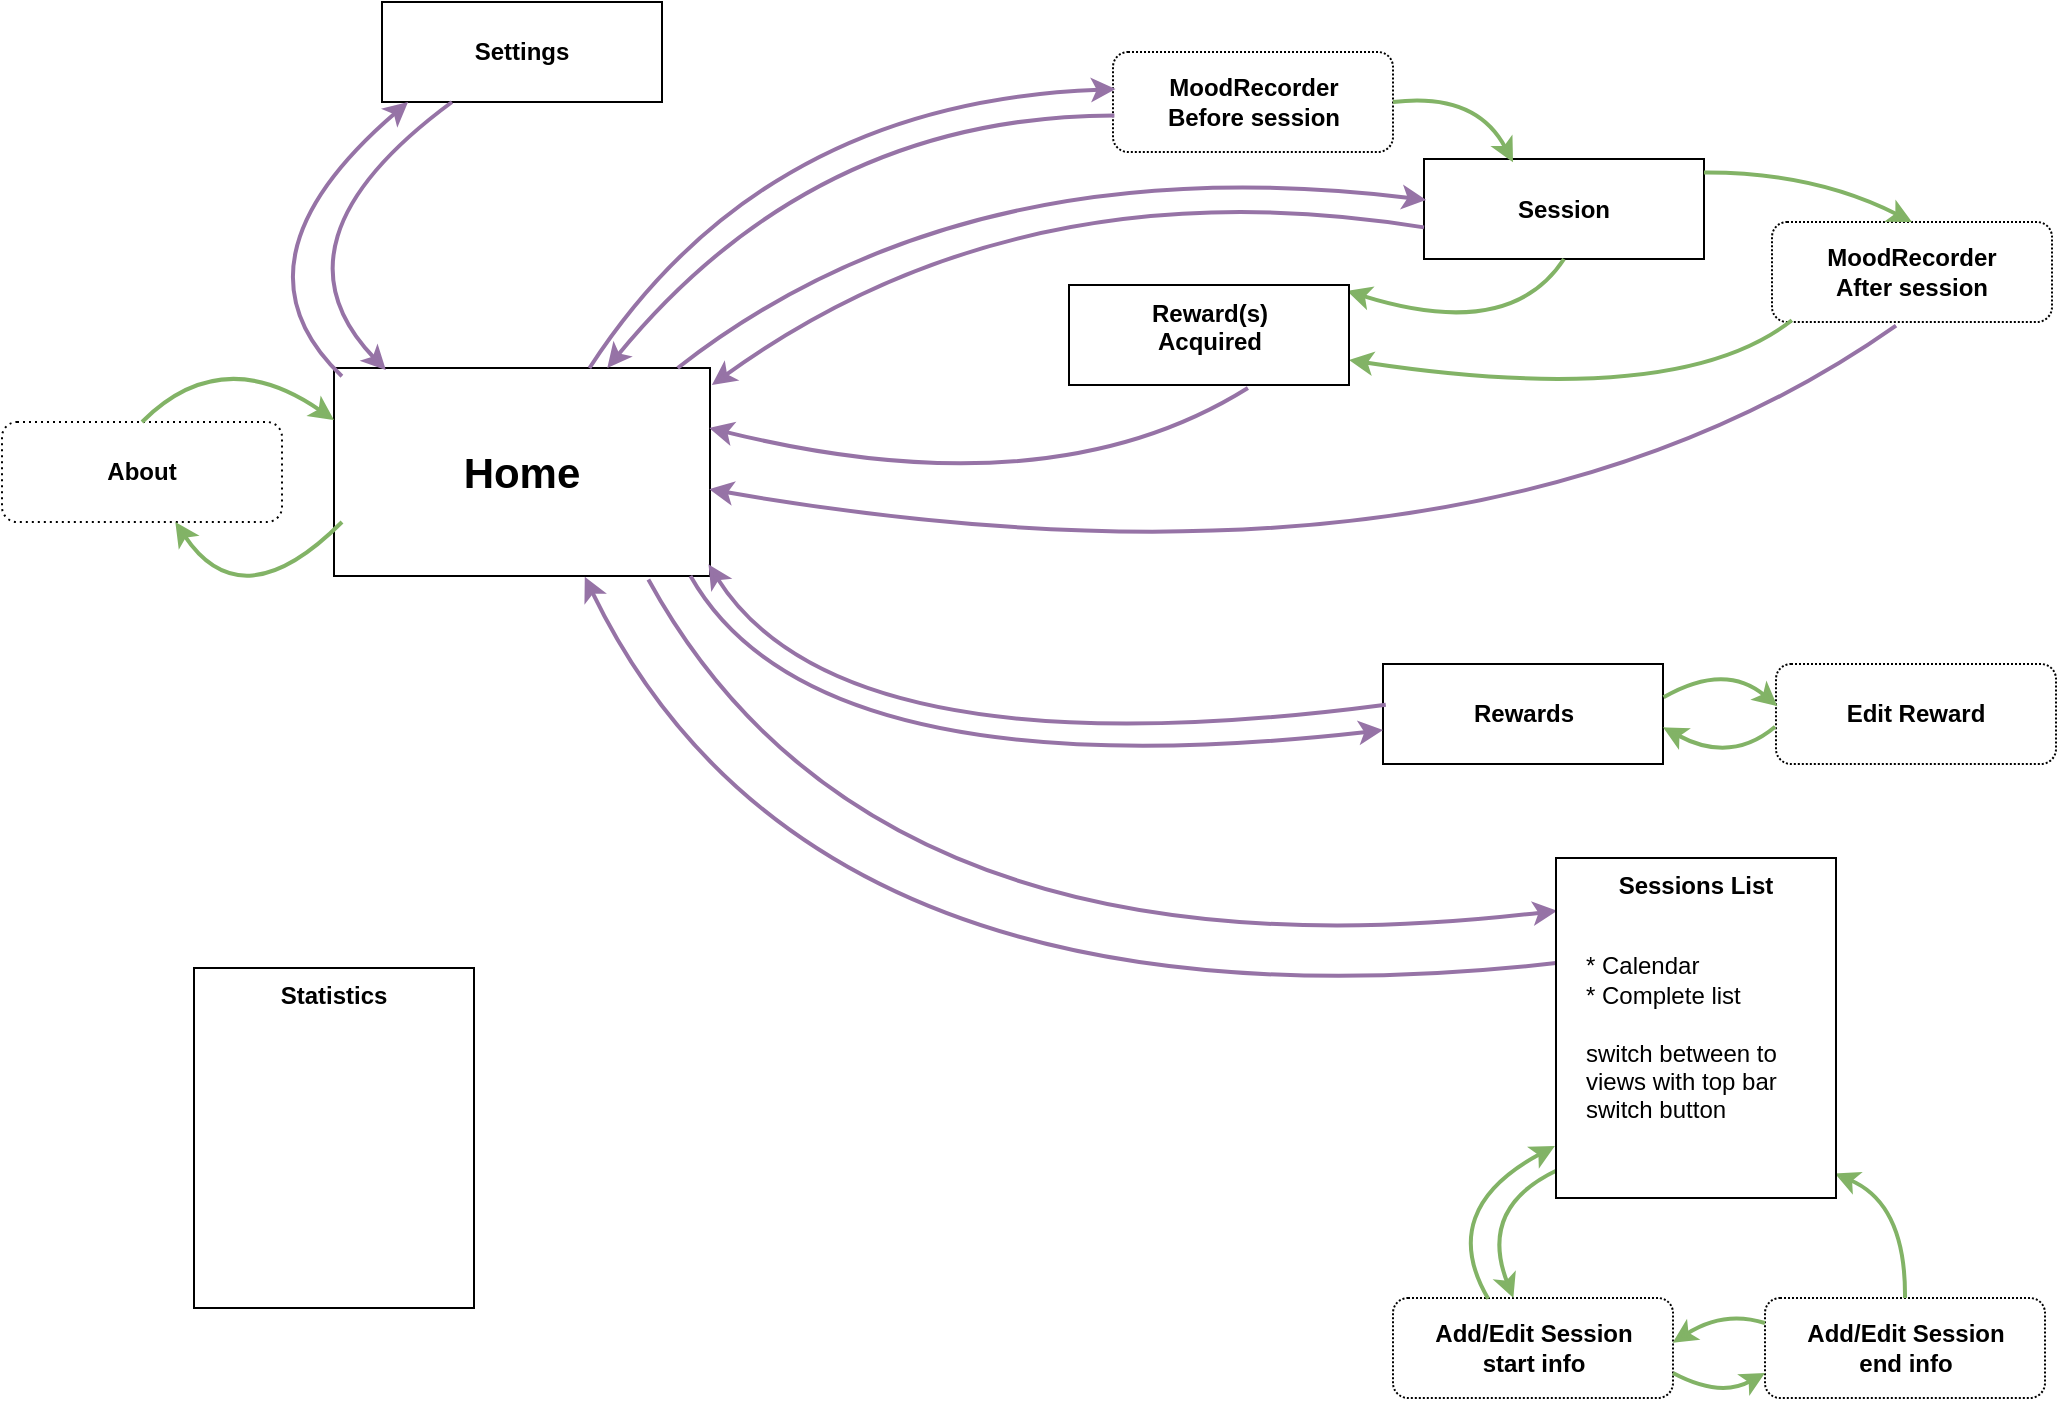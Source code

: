 <mxfile pages="1" version="11.1.4" type="device"><diagram id="JEBSKjdG1DipO0XfvzZa" name="Page-1"><mxGraphModel dx="1422" dy="824" grid="0" gridSize="10" guides="1" tooltips="1" connect="1" arrows="1" fold="1" page="1" pageScale="1" pageWidth="1169" pageHeight="827" math="0" shadow="0"><root><mxCell id="0"/><mxCell id="1" parent="0"/><mxCell id="z2kz1x9MouINHHOfCDH--3" value="Home" style="shape=ext;double=0;rounded=0;whiteSpace=wrap;html=1;verticalAlign=middle;fontStyle=1;fontSize=21;" parent="1" vertex="1"><mxGeometry x="186" y="229" width="188" height="104" as="geometry"/></mxCell><mxCell id="z2kz1x9MouINHHOfCDH--4" value="Settings" style="shape=ext;double=0;rounded=0;whiteSpace=wrap;html=1;verticalAlign=middle;fontStyle=1" parent="1" vertex="1"><mxGeometry x="210" y="46" width="140" height="50" as="geometry"/></mxCell><mxCell id="z2kz1x9MouINHHOfCDH--5" value="Session" style="shape=ext;double=0;rounded=0;whiteSpace=wrap;html=1;verticalAlign=middle;fontStyle=1" parent="1" vertex="1"><mxGeometry x="731" y="124.5" width="140" height="50" as="geometry"/></mxCell><mxCell id="z2kz1x9MouINHHOfCDH--7" value="" style="endArrow=classic;html=1;strokeWidth=2;fontColor=#82B366;curved=1;exitX=0.021;exitY=0.04;exitDx=0;exitDy=0;entryX=0.093;entryY=1;entryDx=0;entryDy=0;entryPerimeter=0;fillColor=#e1d5e7;strokeColor=#9673a6;exitPerimeter=0;verticalAlign=middle;" parent="1" source="z2kz1x9MouINHHOfCDH--3" target="z2kz1x9MouINHHOfCDH--4" edge="1"><mxGeometry width="50" height="50" relative="1" as="geometry"><mxPoint x="427" y="792" as="sourcePoint"/><mxPoint x="473.3" y="795.4" as="targetPoint"/><Array as="points"><mxPoint x="130" y="176"/></Array></mxGeometry></mxCell><mxCell id="z2kz1x9MouINHHOfCDH--8" value="MoodRecorder&lt;br&gt;Before session" style="shape=ext;double=0;rounded=1;whiteSpace=wrap;html=1;verticalAlign=middle;fontStyle=1;dashed=1;dashPattern=1 1;" parent="1" vertex="1"><mxGeometry x="575.5" y="71" width="140" height="50" as="geometry"/></mxCell><mxCell id="z2kz1x9MouINHHOfCDH--9" value="MoodRecorder&lt;br&gt;After session" style="shape=ext;double=0;rounded=1;whiteSpace=wrap;html=1;verticalAlign=middle;fontStyle=1;dashed=1;dashPattern=1 1;" parent="1" vertex="1"><mxGeometry x="905" y="156" width="140" height="50" as="geometry"/></mxCell><mxCell id="z2kz1x9MouINHHOfCDH--10" value="" style="endArrow=classic;html=1;strokeWidth=2;fontColor=#82B366;curved=1;exitX=1;exitY=0.5;exitDx=0;exitDy=0;fillColor=#d5e8d4;strokeColor=#82b366;verticalAlign=middle;entryX=0.318;entryY=0.033;entryDx=0;entryDy=0;entryPerimeter=0;" parent="1" source="z2kz1x9MouINHHOfCDH--8" target="z2kz1x9MouINHHOfCDH--5" edge="1"><mxGeometry width="50" height="50" relative="1" as="geometry"><mxPoint x="289" y="347" as="sourcePoint"/><mxPoint x="874" y="131" as="targetPoint"/><Array as="points"><mxPoint x="757" y="91"/></Array></mxGeometry></mxCell><mxCell id="z2kz1x9MouINHHOfCDH--11" value="" style="endArrow=classic;html=1;strokeWidth=2;fontColor=#82B366;curved=1;exitX=1;exitY=0.136;exitDx=0;exitDy=0;entryX=0.5;entryY=0;entryDx=0;entryDy=0;fillColor=#d5e8d4;strokeColor=#82b366;verticalAlign=middle;exitPerimeter=0;" parent="1" source="z2kz1x9MouINHHOfCDH--5" target="z2kz1x9MouINHHOfCDH--9" edge="1"><mxGeometry width="50" height="50" relative="1" as="geometry"><mxPoint x="289" y="347" as="sourcePoint"/><mxPoint x="335.3" y="350.4" as="targetPoint"/><Array as="points"><mxPoint x="926" y="131"/></Array></mxGeometry></mxCell><mxCell id="z2kz1x9MouINHHOfCDH--12" value="" style="endArrow=classic;html=1;strokeWidth=2;fontColor=#82B366;curved=1;entryX=0.009;entryY=0.371;entryDx=0;entryDy=0;entryPerimeter=0;fillColor=#e1d5e7;strokeColor=#9673a6;verticalAlign=middle;" parent="1" source="z2kz1x9MouINHHOfCDH--3" target="z2kz1x9MouINHHOfCDH--8" edge="1"><mxGeometry width="50" height="50" relative="1" as="geometry"><mxPoint x="240" y="787" as="sourcePoint"/><mxPoint x="286.3" y="790.4" as="targetPoint"/><Array as="points"><mxPoint x="400" y="96"/></Array></mxGeometry></mxCell><mxCell id="z2kz1x9MouINHHOfCDH--13" value="" style="endArrow=classic;html=1;strokeWidth=2;fontColor=#82B366;curved=1;entryX=0.008;entryY=0.41;entryDx=0;entryDy=0;fillColor=#e1d5e7;strokeColor=#9673a6;exitX=0.914;exitY=0;exitDx=0;exitDy=0;verticalAlign=middle;exitPerimeter=0;entryPerimeter=0;" parent="1" source="z2kz1x9MouINHHOfCDH--3" target="z2kz1x9MouINHHOfCDH--5" edge="1"><mxGeometry width="50" height="50" relative="1" as="geometry"><mxPoint x="337" y="423.05" as="sourcePoint"/><mxPoint x="497.98" y="421.93" as="targetPoint"/><Array as="points"><mxPoint x="501" y="117"/></Array></mxGeometry></mxCell><mxCell id="z2kz1x9MouINHHOfCDH--14" value="" style="endArrow=classic;html=1;strokeWidth=2;fontColor=#82B366;curved=1;exitX=0.5;exitY=1;exitDx=0;exitDy=0;fillColor=#d5e8d4;strokeColor=#82b366;entryX=0.993;entryY=0.06;entryDx=0;entryDy=0;entryPerimeter=0;verticalAlign=middle;" parent="1" source="z2kz1x9MouINHHOfCDH--5" target="z2kz1x9MouINHHOfCDH--16" edge="1"><mxGeometry width="50" height="50" relative="1" as="geometry"><mxPoint x="269" y="537" as="sourcePoint"/><mxPoint x="759" y="696" as="targetPoint"/><Array as="points"><mxPoint x="774" y="216"/></Array></mxGeometry></mxCell><mxCell id="z2kz1x9MouINHHOfCDH--15" value="" style="endArrow=classic;html=1;strokeWidth=2;fontColor=#82B366;curved=1;exitX=0.071;exitY=0.982;exitDx=0;exitDy=0;fillColor=#d5e8d4;strokeColor=#82b366;entryX=1;entryY=0.75;entryDx=0;entryDy=0;exitPerimeter=0;" parent="1" source="z2kz1x9MouINHHOfCDH--9" target="z2kz1x9MouINHHOfCDH--16" edge="1"><mxGeometry width="50" height="50" relative="1" as="geometry"><mxPoint x="269" y="587" as="sourcePoint"/><mxPoint x="579" y="676" as="targetPoint"/><Array as="points"><mxPoint x="858" y="250"/></Array></mxGeometry></mxCell><mxCell id="z2kz1x9MouINHHOfCDH--16" value="Reward(s)&lt;br&gt;Acquired" style="shape=ext;double=0;rounded=0;whiteSpace=wrap;html=1;verticalAlign=top;fontStyle=1" parent="1" vertex="1"><mxGeometry x="553.5" y="187.5" width="140" height="50" as="geometry"/></mxCell><mxCell id="z2kz1x9MouINHHOfCDH--17" value="" style="endArrow=classic;html=1;strokeWidth=2;fontColor=#82B366;curved=1;exitX=0.443;exitY=1.036;exitDx=0;exitDy=0;fillColor=#e1d5e7;strokeColor=#9673a6;exitPerimeter=0;entryX=0.998;entryY=0.583;entryDx=0;entryDy=0;entryPerimeter=0;" parent="1" source="z2kz1x9MouINHHOfCDH--9" target="z2kz1x9MouINHHOfCDH--3" edge="1"><mxGeometry width="50" height="50" relative="1" as="geometry"><mxPoint x="187" y="1092" as="sourcePoint"/><mxPoint x="233.3" y="1095.4" as="targetPoint"/><Array as="points"><mxPoint x="757" y="356"/></Array></mxGeometry></mxCell><mxCell id="z2kz1x9MouINHHOfCDH--18" value="" style="endArrow=classic;html=1;strokeWidth=2;fontColor=#82B366;curved=1;entryX=1.005;entryY=0.082;entryDx=0;entryDy=0;fillColor=#e1d5e7;strokeColor=#9673a6;entryPerimeter=0;exitX=0;exitY=0.684;exitDx=0;exitDy=0;exitPerimeter=0;" parent="1" source="z2kz1x9MouINHHOfCDH--5" target="z2kz1x9MouINHHOfCDH--3" edge="1"><mxGeometry width="50" height="50" relative="1" as="geometry"><mxPoint x="760" y="346" as="sourcePoint"/><mxPoint x="233.3" y="1095.4" as="targetPoint"/><Array as="points"><mxPoint x="529" y="126"/></Array></mxGeometry></mxCell><mxCell id="z2kz1x9MouINHHOfCDH--19" value="" style="endArrow=classic;html=1;strokeWidth=2;fontColor=#82B366;curved=1;fillColor=#e1d5e7;strokeColor=#9673a6;verticalAlign=middle;entryX=0.998;entryY=0.288;entryDx=0;entryDy=0;entryPerimeter=0;exitX=0.639;exitY=1.03;exitDx=0;exitDy=0;exitPerimeter=0;" parent="1" source="z2kz1x9MouINHHOfCDH--16" target="z2kz1x9MouINHHOfCDH--3" edge="1"><mxGeometry width="50" height="50" relative="1" as="geometry"><mxPoint x="580" y="238" as="sourcePoint"/><mxPoint x="233.3" y="1095.4" as="targetPoint"/><Array as="points"><mxPoint x="544" y="301"/></Array></mxGeometry></mxCell><mxCell id="z2kz1x9MouINHHOfCDH--20" value="Rewards" style="shape=ext;double=0;rounded=0;whiteSpace=wrap;html=1;verticalAlign=middle;fontStyle=1" parent="1" vertex="1"><mxGeometry x="710.5" y="377" width="140" height="50" as="geometry"/></mxCell><mxCell id="z2kz1x9MouINHHOfCDH--21" value="" style="endArrow=classic;html=1;strokeWidth=2;fontColor=#82B366;curved=1;fillColor=#e1d5e7;strokeColor=#9673a6;exitX=0.948;exitY=1;exitDx=0;exitDy=0;exitPerimeter=0;entryX=0;entryY=0.661;entryDx=0;entryDy=0;entryPerimeter=0;" parent="1" source="z2kz1x9MouINHHOfCDH--3" target="z2kz1x9MouINHHOfCDH--20" edge="1"><mxGeometry width="50" height="50" relative="1" as="geometry"><mxPoint x="187" y="612" as="sourcePoint"/><mxPoint x="233.3" y="615.4" as="targetPoint"/><Array as="points"><mxPoint x="426" y="442"/></Array></mxGeometry></mxCell><mxCell id="z2kz1x9MouINHHOfCDH--22" value="" style="endArrow=classic;html=1;strokeWidth=2;fontColor=#82B366;curved=1;exitX=0.01;exitY=0.407;exitDx=0;exitDy=0;fillColor=#e1d5e7;strokeColor=#9673a6;entryX=0.996;entryY=0.944;entryDx=0;entryDy=0;entryPerimeter=0;exitPerimeter=0;" parent="1" source="z2kz1x9MouINHHOfCDH--20" target="z2kz1x9MouINHHOfCDH--3" edge="1"><mxGeometry width="50" height="50" relative="1" as="geometry"><mxPoint x="187" y="652" as="sourcePoint"/><mxPoint x="233.3" y="655.4" as="targetPoint"/><Array as="points"><mxPoint x="440" y="433"/></Array></mxGeometry></mxCell><mxCell id="z2kz1x9MouINHHOfCDH--24" value="Add/Edit Session&lt;br&gt;start info" style="shape=ext;double=0;rounded=1;whiteSpace=wrap;html=1;verticalAlign=middle;fontStyle=1;dashed=1;dashPattern=1 1;" parent="1" vertex="1"><mxGeometry x="715.5" y="694" width="140" height="50" as="geometry"/></mxCell><mxCell id="z2kz1x9MouINHHOfCDH--25" value="Add/Edit Session&lt;br&gt;end info" style="shape=ext;double=0;rounded=1;whiteSpace=wrap;html=1;verticalAlign=middle;fontStyle=1;dashed=1;dashPattern=1 1;" parent="1" vertex="1"><mxGeometry x="901.5" y="694" width="140" height="50" as="geometry"/></mxCell><mxCell id="z2kz1x9MouINHHOfCDH--26" value="" style="endArrow=classic;html=1;strokeWidth=2;fontColor=#82B366;curved=1;fillColor=#d5e8d4;strokeColor=#82b366;exitX=1;exitY=0.75;exitDx=0;exitDy=0;entryX=0;entryY=0.75;entryDx=0;entryDy=0;" parent="1" source="z2kz1x9MouINHHOfCDH--24" target="z2kz1x9MouINHHOfCDH--25" edge="1"><mxGeometry width="50" height="50" relative="1" as="geometry"><mxPoint x="976.5" y="604" as="sourcePoint"/><mxPoint x="925" y="694" as="targetPoint"/><Array as="points"><mxPoint x="879" y="744"/></Array></mxGeometry></mxCell><mxCell id="z2kz1x9MouINHHOfCDH--27" value="" style="endArrow=classic;html=1;strokeWidth=2;fontColor=#82B366;curved=1;exitX=0.5;exitY=0;exitDx=0;exitDy=0;entryX=0.996;entryY=0.928;entryDx=0;entryDy=0;fillColor=#d5e8d4;strokeColor=#82b366;entryPerimeter=0;" parent="1" source="z2kz1x9MouINHHOfCDH--25" target="z2kz1x9MouINHHOfCDH--23" edge="1"><mxGeometry width="50" height="50" relative="1" as="geometry"><mxPoint x="503" y="515" as="sourcePoint"/><mxPoint x="549.3" y="518.4" as="targetPoint"/><Array as="points"><mxPoint x="972" y="647"/></Array></mxGeometry></mxCell><mxCell id="z2kz1x9MouINHHOfCDH--28" value="" style="endArrow=classic;html=1;strokeWidth=2;fontColor=#82B366;curved=1;exitX=0.002;exitY=0.919;exitDx=0;exitDy=0;exitPerimeter=0;fillColor=#d5e8d4;strokeColor=#82b366;" parent="1" source="z2kz1x9MouINHHOfCDH--23" target="z2kz1x9MouINHHOfCDH--24" edge="1"><mxGeometry width="50" height="50" relative="1" as="geometry"><mxPoint x="573" y="725" as="sourcePoint"/><mxPoint x="619.3" y="728.4" as="targetPoint"/><Array as="points"><mxPoint x="758" y="649"/></Array></mxGeometry></mxCell><mxCell id="z2kz1x9MouINHHOfCDH--29" value="" style="endArrow=classic;html=1;strokeWidth=2;fontColor=#82B366;curved=1;entryX=-0.004;entryY=0.847;entryDx=0;entryDy=0;fillColor=#d5e8d4;strokeColor=#82b366;exitX=0.34;exitY=0.007;exitDx=0;exitDy=0;exitPerimeter=0;entryPerimeter=0;" parent="1" source="z2kz1x9MouINHHOfCDH--24" target="z2kz1x9MouINHHOfCDH--23" edge="1"><mxGeometry width="50" height="50" relative="1" as="geometry"><mxPoint x="569.5" y="685" as="sourcePoint"/><mxPoint x="615.8" y="688.4" as="targetPoint"/><Array as="points"><mxPoint x="737" y="650"/></Array></mxGeometry></mxCell><mxCell id="z2kz1x9MouINHHOfCDH--30" value="" style="endArrow=classic;html=1;strokeWidth=2;fontColor=#82B366;curved=1;exitX=0.836;exitY=1.017;exitDx=0;exitDy=0;entryX=0.004;entryY=0.155;entryDx=0;entryDy=0;fillColor=#e1d5e7;strokeColor=#9673a6;exitPerimeter=0;entryPerimeter=0;" parent="1" source="z2kz1x9MouINHHOfCDH--3" target="z2kz1x9MouINHHOfCDH--23" edge="1"><mxGeometry width="50" height="50" relative="1" as="geometry"><mxPoint x="170" y="697" as="sourcePoint"/><mxPoint x="216.3" y="700.4" as="targetPoint"/><Array as="points"><mxPoint x="456" y="541"/></Array></mxGeometry></mxCell><mxCell id="z2kz1x9MouINHHOfCDH--31" value="" style="endArrow=classic;html=1;strokeWidth=2;fontColor=#82B366;curved=1;exitX=0;exitY=0.309;exitDx=0;exitDy=0;fillColor=#e1d5e7;strokeColor=#9673a6;entryX=0.667;entryY=1.004;entryDx=0;entryDy=0;entryPerimeter=0;exitPerimeter=0;" parent="1" source="z2kz1x9MouINHHOfCDH--23" edge="1" target="z2kz1x9MouINHHOfCDH--3"><mxGeometry width="50" height="50" relative="1" as="geometry"><mxPoint x="170" y="697" as="sourcePoint"/><mxPoint x="183" y="327" as="targetPoint"/><Array as="points"><mxPoint x="425" y="568"/></Array></mxGeometry></mxCell><mxCell id="z2kz1x9MouINHHOfCDH--33" value="About" style="shape=ext;double=0;rounded=1;whiteSpace=wrap;html=1;verticalAlign=middle;fontStyle=1;perimeterSpacing=0;dashed=1;dashPattern=1 2;fillColor=#ffffff;" parent="1" vertex="1"><mxGeometry x="20" y="256" width="140" height="50" as="geometry"/></mxCell><mxCell id="z2kz1x9MouINHHOfCDH--34" value="" style="endArrow=classic;html=1;strokeWidth=2;fontColor=#82B366;curved=1;fillColor=#d5e8d4;strokeColor=#82b366;verticalAlign=middle;" parent="1" target="z2kz1x9MouINHHOfCDH--33" edge="1"><mxGeometry width="50" height="50" relative="1" as="geometry"><mxPoint x="190" y="306" as="sourcePoint"/><mxPoint x="483.3" y="805.4" as="targetPoint"/><Array as="points"><mxPoint x="140" y="356"/></Array></mxGeometry></mxCell><mxCell id="z2kz1x9MouINHHOfCDH--35" value="" style="endArrow=classic;html=1;strokeWidth=2;fontColor=#82B366;curved=1;exitX=0.005;exitY=0.634;exitDx=0;exitDy=0;fillColor=#e1d5e7;strokeColor=#9673a6;exitPerimeter=0;" parent="1" source="z2kz1x9MouINHHOfCDH--8" target="z2kz1x9MouINHHOfCDH--3" edge="1"><mxGeometry width="50" height="50" relative="1" as="geometry"><mxPoint x="170" y="867" as="sourcePoint"/><mxPoint x="216.3" y="870.4" as="targetPoint"/><Array as="points"><mxPoint x="426" y="103"/></Array></mxGeometry></mxCell><mxCell id="z2kz1x9MouINHHOfCDH--36" value="" style="endArrow=classic;html=1;strokeWidth=2;fontColor=#82B366;curved=1;entryX=0.138;entryY=0.01;entryDx=0;entryDy=0;fillColor=#e1d5e7;strokeColor=#9673a6;exitX=0.25;exitY=1;exitDx=0;exitDy=0;entryPerimeter=0;" parent="1" source="z2kz1x9MouINHHOfCDH--4" target="z2kz1x9MouINHHOfCDH--3" edge="1"><mxGeometry width="50" height="50" relative="1" as="geometry"><mxPoint x="150" y="867" as="sourcePoint"/><mxPoint x="196.3" y="870.4" as="targetPoint"/><Array as="points"><mxPoint x="150" y="166"/></Array></mxGeometry></mxCell><mxCell id="z2kz1x9MouINHHOfCDH--37" value="" style="endArrow=classic;html=1;strokeWidth=2;fontColor=#82B366;curved=1;exitX=0.5;exitY=0;exitDx=0;exitDy=0;entryX=0;entryY=0.25;entryDx=0;entryDy=0;fillColor=#d5e8d4;strokeColor=#82b366;" parent="1" source="z2kz1x9MouINHHOfCDH--33" target="z2kz1x9MouINHHOfCDH--3" edge="1"><mxGeometry width="50" height="50" relative="1" as="geometry"><mxPoint x="150" y="867" as="sourcePoint"/><mxPoint x="196.3" y="870.4" as="targetPoint"/><Array as="points"><mxPoint x="130" y="216"/></Array></mxGeometry></mxCell><mxCell id="z2kz1x9MouINHHOfCDH--38" value="Edit Reward" style="shape=ext;double=0;rounded=1;whiteSpace=wrap;html=1;verticalAlign=middle;fontStyle=1;dashed=1;dashPattern=1 1;" parent="1" vertex="1"><mxGeometry x="907" y="377" width="140" height="50" as="geometry"/></mxCell><mxCell id="z2kz1x9MouINHHOfCDH--39" value="" style="endArrow=classic;html=1;strokeWidth=2;fontColor=#82B366;curved=1;exitX=1.002;exitY=0.333;exitDx=0;exitDy=0;exitPerimeter=0;entryX=0.005;entryY=0.422;entryDx=0;entryDy=0;entryPerimeter=0;fillColor=#d5e8d4;strokeColor=#82b366;" parent="1" source="z2kz1x9MouINHHOfCDH--20" target="z2kz1x9MouINHHOfCDH--38" edge="1"><mxGeometry width="50" height="50" relative="1" as="geometry"><mxPoint x="272.5" y="1303" as="sourcePoint"/><mxPoint x="318.8" y="1306.4" as="targetPoint"/><Array as="points"><mxPoint x="881.5" y="376"/></Array></mxGeometry></mxCell><mxCell id="z2kz1x9MouINHHOfCDH--40" value="" style="endArrow=classic;html=1;strokeWidth=2;fontColor=#82B366;curved=1;exitX=-0.003;exitY=0.628;exitDx=0;exitDy=0;exitPerimeter=0;entryX=1;entryY=0.633;entryDx=0;entryDy=0;entryPerimeter=0;fillColor=#d5e8d4;strokeColor=#82b366;" parent="1" source="z2kz1x9MouINHHOfCDH--38" target="z2kz1x9MouINHHOfCDH--20" edge="1"><mxGeometry width="50" height="50" relative="1" as="geometry"><mxPoint x="998.52" y="635" as="sourcePoint"/><mxPoint x="1140.48" y="637" as="targetPoint"/><Array as="points"><mxPoint x="884.5" y="427"/></Array></mxGeometry></mxCell><mxCell id="z2kz1x9MouINHHOfCDH--42" value="" style="group" parent="1" vertex="1" connectable="0"><mxGeometry x="797" y="474" width="140" height="170" as="geometry"/></mxCell><mxCell id="z2kz1x9MouINHHOfCDH--23" value="Sessions List" style="shape=ext;double=0;rounded=0;whiteSpace=wrap;html=1;verticalAlign=top;fontStyle=1" parent="z2kz1x9MouINHHOfCDH--42" vertex="1"><mxGeometry width="140" height="170" as="geometry"/></mxCell><mxCell id="z2kz1x9MouINHHOfCDH--41" value="* Calendar&lt;br&gt;* Complete list&lt;br&gt;&lt;span&gt;&lt;br&gt;switch between to views with top bar switch button&lt;br&gt;&lt;/span&gt;" style="text;html=1;strokeColor=none;fillColor=none;align=left;verticalAlign=middle;whiteSpace=wrap;rounded=0;" parent="z2kz1x9MouINHHOfCDH--42" vertex="1"><mxGeometry x="13" y="40" width="100" height="100" as="geometry"/></mxCell><mxCell id="h818R2TCFE9bI0nuc8Bm-11" value="" style="endArrow=classic;html=1;strokeWidth=2;fontColor=#82B366;curved=1;fillColor=#d5e8d4;strokeColor=#82b366;exitX=0;exitY=0.25;exitDx=0;exitDy=0;entryX=0.999;entryY=0.447;entryDx=0;entryDy=0;entryPerimeter=0;" parent="1" source="z2kz1x9MouINHHOfCDH--25" target="z2kz1x9MouINHHOfCDH--24" edge="1"><mxGeometry width="50" height="50" relative="1" as="geometry"><mxPoint x="842.04" y="616" as="sourcePoint"/><mxPoint x="750" y="606.5" as="targetPoint"/><Array as="points"><mxPoint x="881" y="700"/></Array></mxGeometry></mxCell><mxCell id="bFbTlL_Tu5vY95t-UsCs-5" value="Statistics" style="shape=ext;double=0;rounded=0;whiteSpace=wrap;html=1;verticalAlign=top;fontStyle=1" vertex="1" parent="1"><mxGeometry x="116" y="529" width="140" height="170" as="geometry"/></mxCell></root></mxGraphModel></diagram></mxfile>